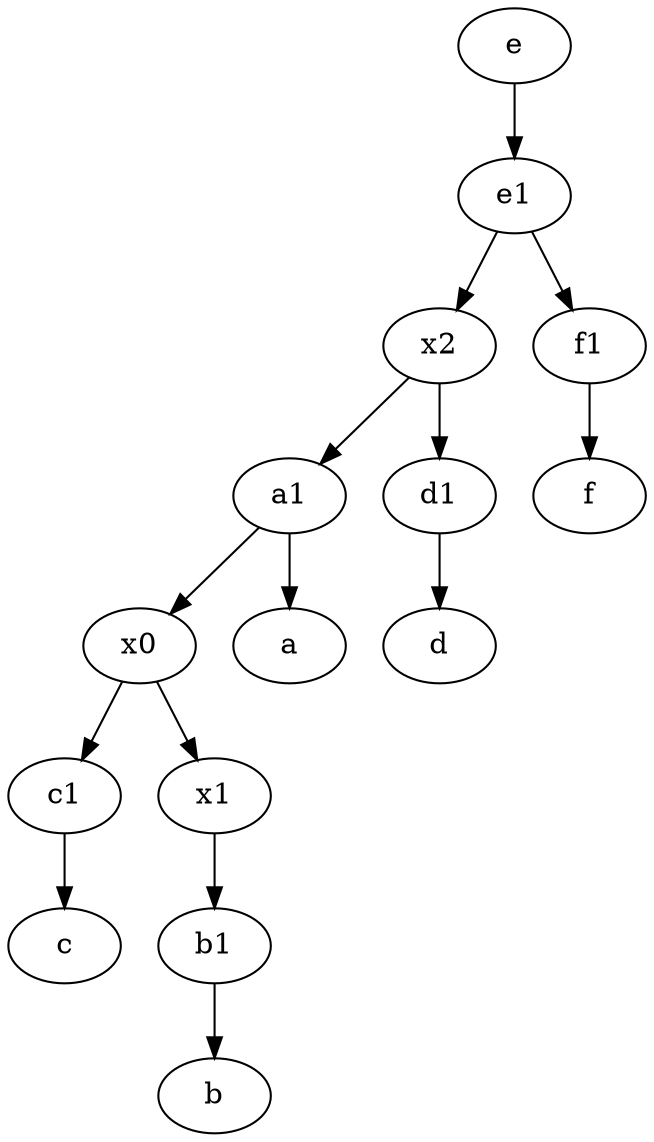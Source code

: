 digraph  {
	a1 [pos="40,15!"];
	e1 [pos="25,45!"];
	c1 [pos="30,15!"];
	x2;
	b1 [pos="45,20!"];
	x0;
	d1 [pos="25,30!"];
	f1;
	x1;
	e [pos="30,50!"];
	e1 -> x2;
	f1 -> f;
	c1 -> c;
	a1 -> x0;
	x2 -> d1;
	e -> e1;
	d1 -> d;
	x1 -> b1;
	a1 -> a;
	x0 -> x1;
	x2 -> a1;
	b1 -> b;
	x0 -> c1;
	e1 -> f1;

	}